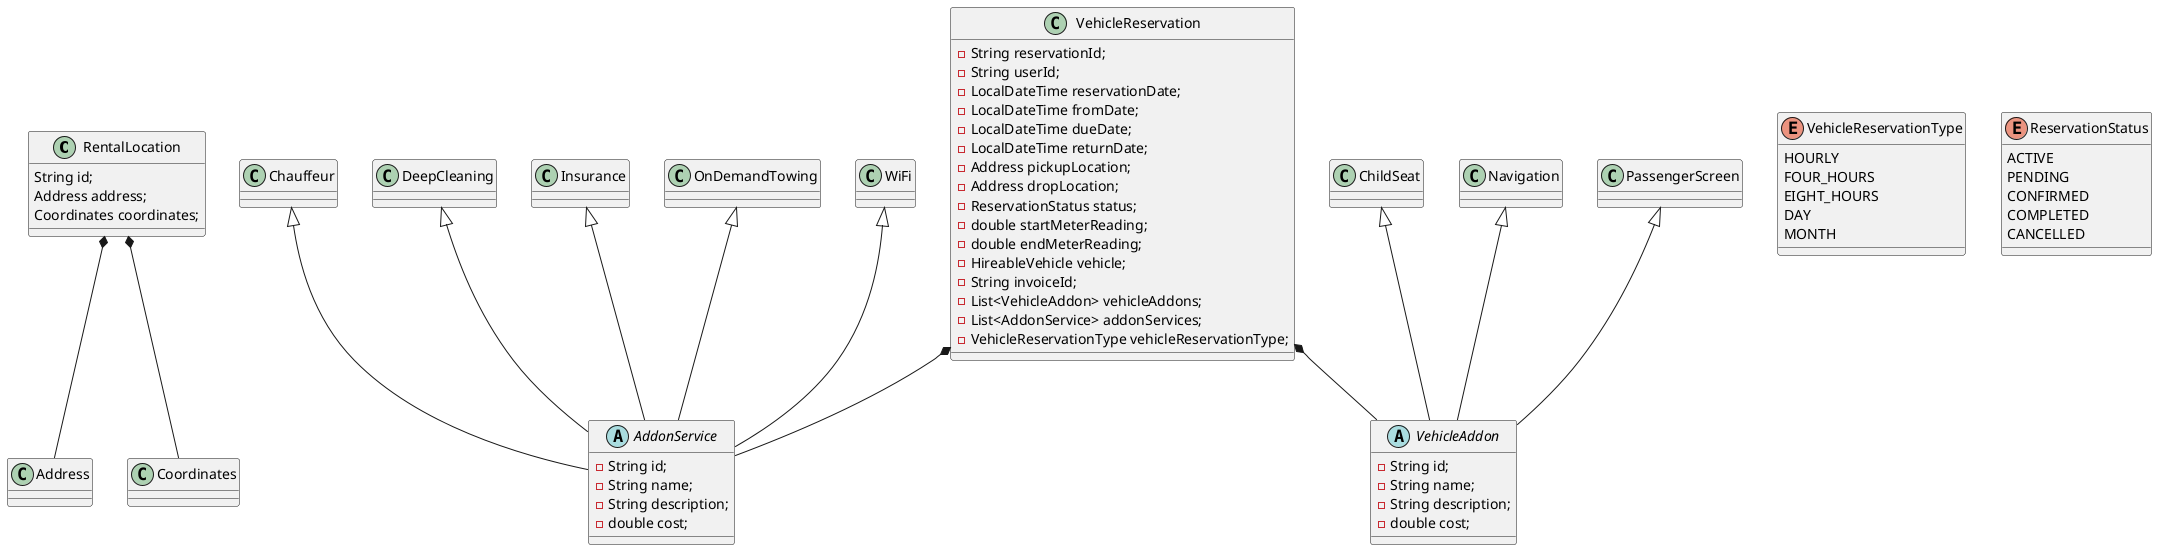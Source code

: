 @startuml

class RentalLocation {
String id;
Address address;
Coordinates coordinates;
}

RentalLocation *--Address
RentalLocation *--Coordinates

abstract class AddonService {
-String id;
-String name;
-String description;
-double cost;
}

Chauffeur <|-- AddonService
DeepCleaning <|-- AddonService
Insurance <|-- AddonService
OnDemandTowing <|-- AddonService
WiFi <|-- AddonService

abstract class VehicleAddon {
-String id;
-String name;
-String description;
-double cost;
}

ChildSeat <|-- VehicleAddon
Navigation <|-- VehicleAddon
PassengerScreen <|-- VehicleAddon

class VehicleReservation {
-String reservationId;
-String userId;
-LocalDateTime reservationDate;
-LocalDateTime fromDate;
-LocalDateTime dueDate;
-LocalDateTime returnDate;
-Address pickupLocation;
-Address dropLocation;
-ReservationStatus status;
-double startMeterReading;
-double endMeterReading;
- HireableVehicle vehicle;
-String invoiceId;
-List<VehicleAddon> vehicleAddons;
-List<AddonService> addonServices;
-VehicleReservationType vehicleReservationType;
}

VehicleReservation *-- VehicleAddon
VehicleReservation *-- AddonService

enum VehicleReservationType {
    HOURLY
    FOUR_HOURS
    EIGHT_HOURS
    DAY
    MONTH
}

enum ReservationStatus {
    ACTIVE
    PENDING
    CONFIRMED
    COMPLETED
    CANCELLED
}

@enduml